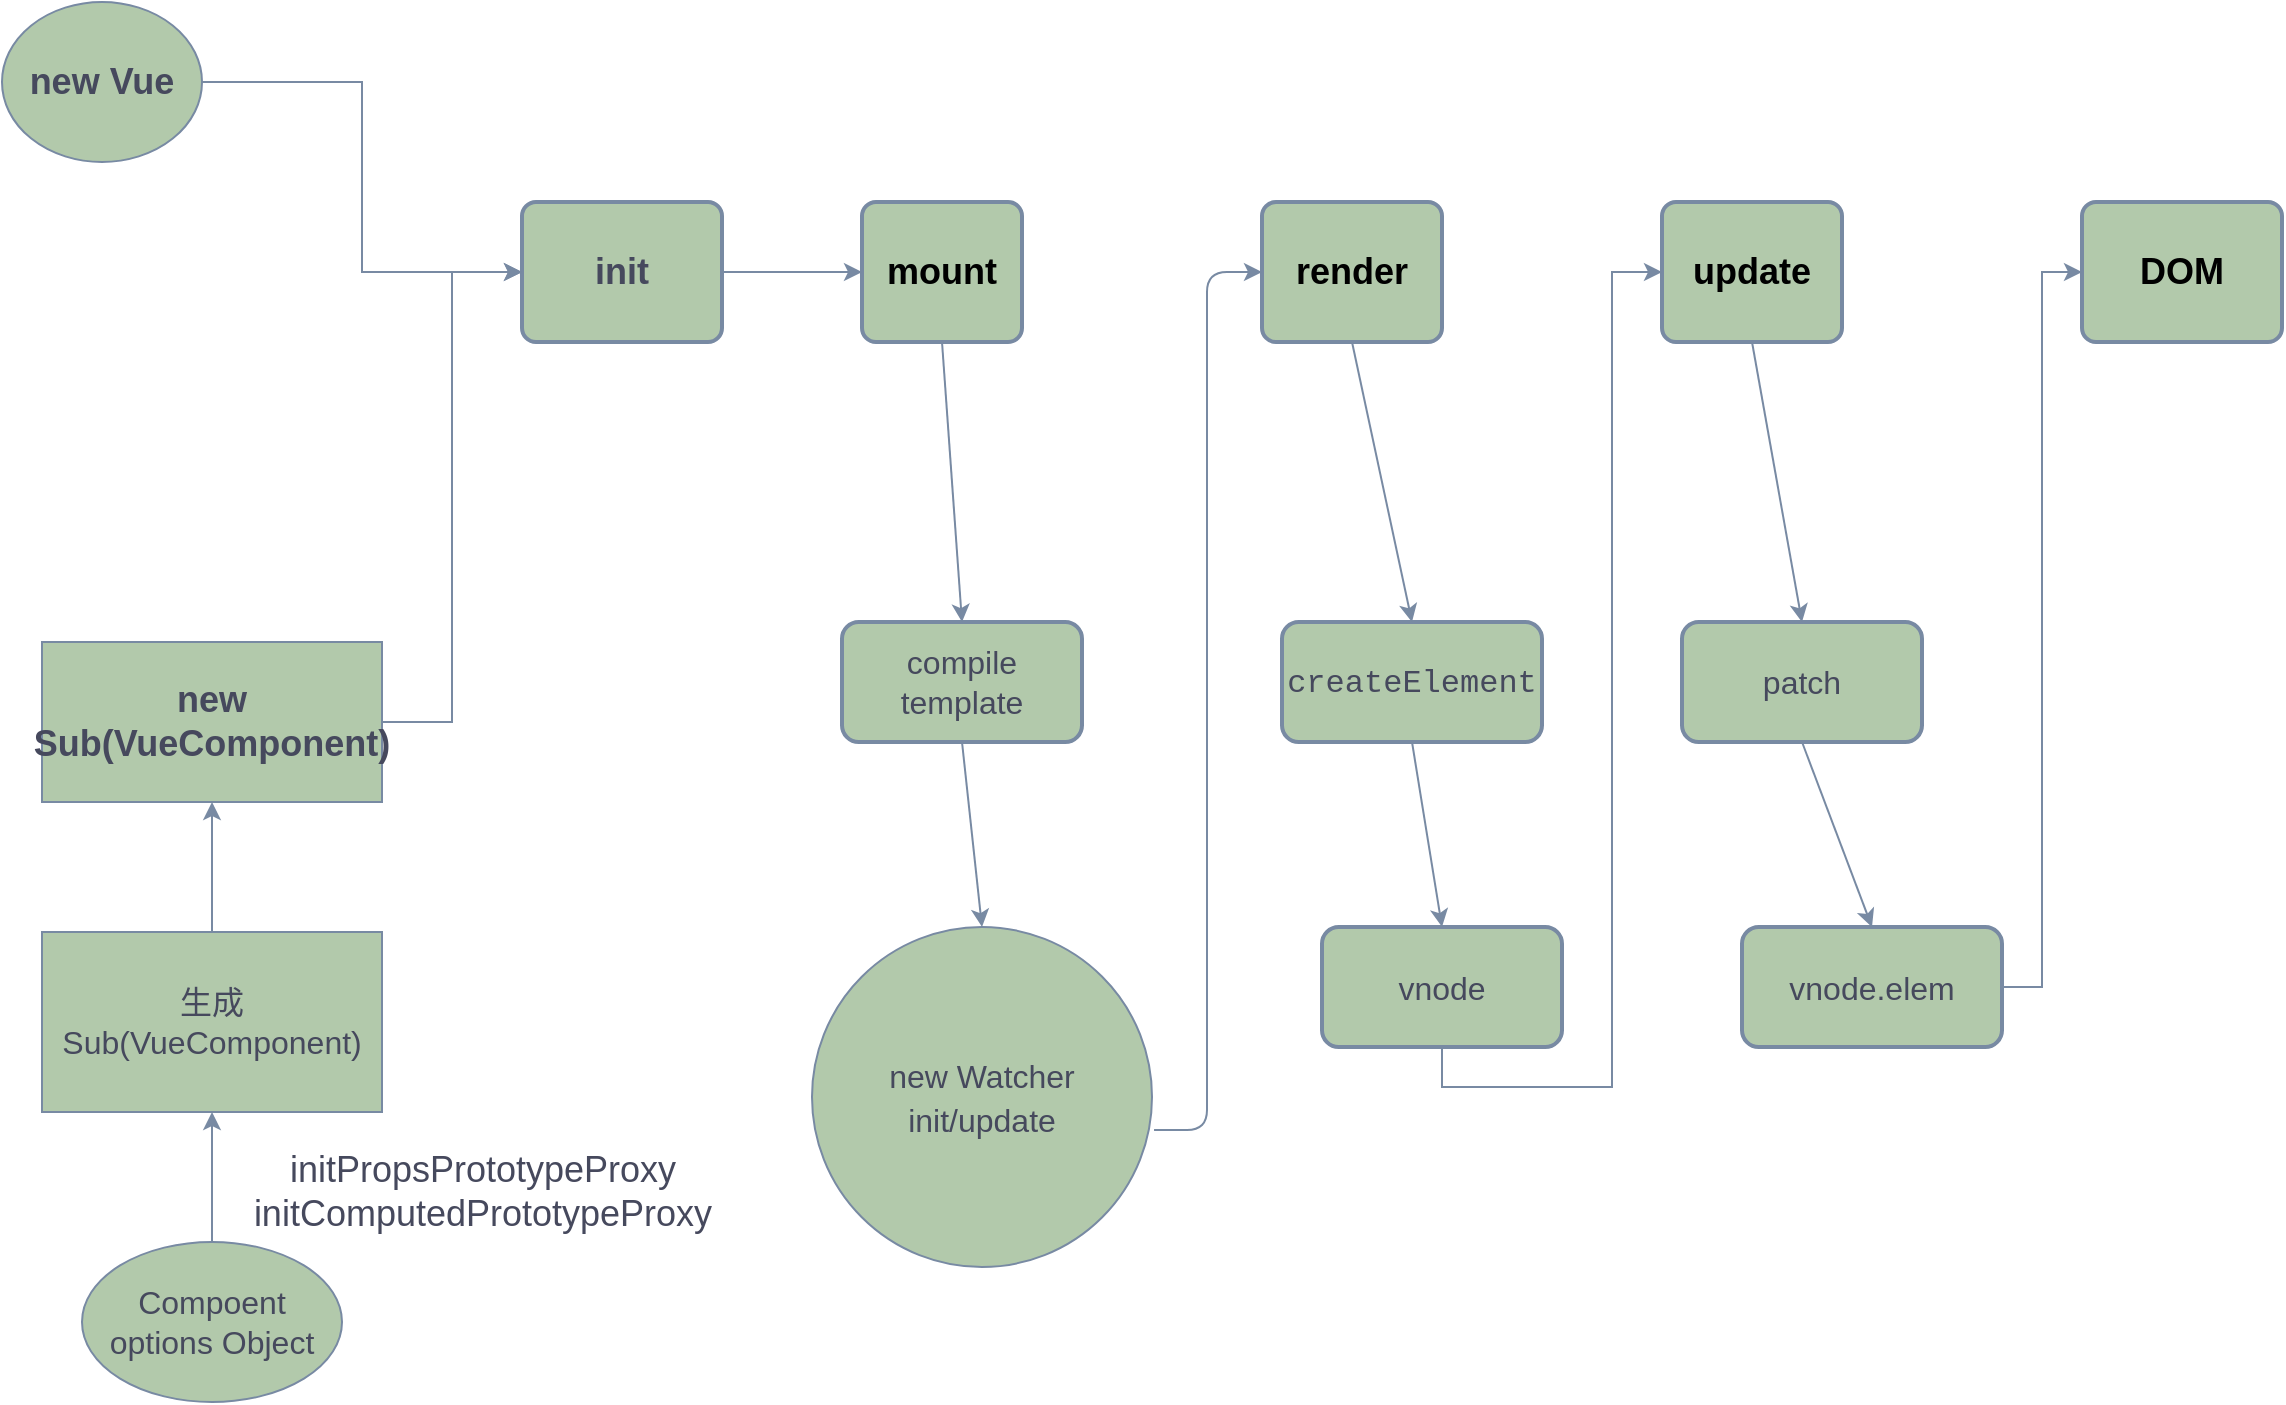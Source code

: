 <mxfile version="14.4.3" type="device" pages="3"><diagram id="nYphtCpsgesnmXy8XPTw" name="Vue/Component 实例化"><mxGraphModel dx="1426" dy="860" grid="1" gridSize="10" guides="1" tooltips="1" connect="1" arrows="1" fold="1" page="1" pageScale="1" pageWidth="1169" pageHeight="827" math="0" shadow="0"><root><mxCell id="0"/><mxCell id="1" parent="0"/><mxCell id="VDVIR2NOY_Hai55q-utt-70" style="edgeStyle=orthogonalEdgeStyle;rounded=0;orthogonalLoop=1;jettySize=auto;html=1;entryX=0;entryY=0.5;entryDx=0;entryDy=0;fontSize=16;fontColor=#46495D;strokeColor=#788AA3;" parent="1" source="VDVIR2NOY_Hai55q-utt-1" target="VDVIR2NOY_Hai55q-utt-26" edge="1"><mxGeometry relative="1" as="geometry"/></mxCell><mxCell id="VDVIR2NOY_Hai55q-utt-1" value="new Vue" style="ellipse;whiteSpace=wrap;html=1;fontSize=18;fillColor=#B2C9AB;strokeColor=#788AA3;fontColor=#46495D;labelBorderColor=none;labelBackgroundColor=none;fontStyle=1" parent="1" vertex="1"><mxGeometry x="10" y="30" width="100" height="80" as="geometry"/></mxCell><mxCell id="VDVIR2NOY_Hai55q-utt-15" value="&lt;meta charset=&quot;utf-8&quot; style=&quot;font-size: 18px;&quot;&gt;&lt;span style=&quot;color: rgb(0, 0, 0); font-family: helvetica; font-size: 18px; font-style: normal; letter-spacing: normal; text-align: center; text-indent: 0px; text-transform: none; word-spacing: 0px; display: inline; float: none;&quot;&gt;mount&lt;/span&gt;" style="rounded=1;whiteSpace=wrap;html=1;absoluteArcSize=1;arcSize=14;strokeWidth=2;fontSize=18;fillColor=#B2C9AB;strokeColor=#788AA3;fontColor=#46495D;labelBorderColor=none;labelBackgroundColor=none;fontStyle=1" parent="1" vertex="1"><mxGeometry x="440" y="130" width="80" height="70" as="geometry"/></mxCell><mxCell id="VDVIR2NOY_Hai55q-utt-20" value="&lt;span style=&quot;color: rgb(0, 0, 0); font-family: helvetica; font-size: 18px; font-style: normal; letter-spacing: normal; text-align: center; text-indent: 0px; text-transform: none; word-spacing: 0px; display: inline; float: none;&quot;&gt;render&lt;/span&gt;" style="rounded=1;whiteSpace=wrap;html=1;absoluteArcSize=1;arcSize=14;strokeWidth=2;fontSize=18;fillColor=#B2C9AB;strokeColor=#788AA3;fontColor=#46495D;labelBorderColor=none;labelBackgroundColor=none;fontStyle=1" parent="1" vertex="1"><mxGeometry x="640" y="130" width="90" height="70" as="geometry"/></mxCell><mxCell id="VDVIR2NOY_Hai55q-utt-22" value="&lt;span style=&quot;color: rgb(0, 0, 0); font-family: helvetica; font-size: 18px; font-style: normal; letter-spacing: normal; text-align: center; text-indent: 0px; text-transform: none; word-spacing: 0px; display: inline; float: none;&quot;&gt;update&lt;/span&gt;" style="rounded=1;whiteSpace=wrap;html=1;absoluteArcSize=1;arcSize=14;strokeWidth=2;fontSize=18;fillColor=#B2C9AB;strokeColor=#788AA3;fontColor=#46495D;labelBorderColor=none;labelBackgroundColor=none;fontStyle=1" parent="1" vertex="1"><mxGeometry x="840" y="130" width="90" height="70" as="geometry"/></mxCell><mxCell id="VDVIR2NOY_Hai55q-utt-28" value="" style="edgeStyle=orthogonalEdgeStyle;rounded=0;orthogonalLoop=1;jettySize=auto;html=1;fontSize=16;strokeColor=#788AA3;fontColor=#46495D;" parent="1" source="VDVIR2NOY_Hai55q-utt-26" target="VDVIR2NOY_Hai55q-utt-15" edge="1"><mxGeometry relative="1" as="geometry"/></mxCell><mxCell id="VDVIR2NOY_Hai55q-utt-26" value="&lt;font style=&quot;font-size: 18px;&quot;&gt;init&lt;/font&gt;" style="rounded=1;whiteSpace=wrap;html=1;absoluteArcSize=1;arcSize=14;strokeWidth=2;fontSize=18;fillColor=#B2C9AB;strokeColor=#788AA3;fontColor=#46495D;labelBorderColor=none;labelBackgroundColor=none;fontStyle=1" parent="1" vertex="1"><mxGeometry x="270" y="130" width="100" height="70" as="geometry"/></mxCell><mxCell id="VDVIR2NOY_Hai55q-utt-29" value="compile template" style="whiteSpace=wrap;html=1;rounded=1;strokeWidth=2;arcSize=14;fontSize=16;fillColor=#B2C9AB;strokeColor=#788AA3;fontColor=#46495D;" parent="1" vertex="1"><mxGeometry x="430" y="340" width="120" height="60" as="geometry"/></mxCell><mxCell id="VDVIR2NOY_Hai55q-utt-32" value="&lt;div style=&quot;font-family: menlo, monaco, &amp;quot;courier new&amp;quot;, monospace; line-height: 18px; font-size: 16px;&quot;&gt;&lt;span style=&quot;font-size: 16px;&quot;&gt;createElement&lt;/span&gt;&lt;/div&gt;" style="whiteSpace=wrap;html=1;rounded=1;strokeWidth=2;arcSize=14;fontSize=16;labelBorderColor=none;fillColor=#B2C9AB;strokeColor=#788AA3;fontColor=#46495D;" parent="1" vertex="1"><mxGeometry x="650" y="340" width="130" height="60" as="geometry"/></mxCell><mxCell id="VDVIR2NOY_Hai55q-utt-56" style="edgeStyle=orthogonalEdgeStyle;rounded=0;orthogonalLoop=1;jettySize=auto;html=1;exitX=0.5;exitY=1;exitDx=0;exitDy=0;entryX=0;entryY=0.5;entryDx=0;entryDy=0;fontSize=16;strokeColor=#788AA3;fontColor=#46495D;" parent="1" source="VDVIR2NOY_Hai55q-utt-34" target="VDVIR2NOY_Hai55q-utt-22" edge="1"><mxGeometry relative="1" as="geometry"><mxPoint x="850" y="230" as="targetPoint"/></mxGeometry></mxCell><mxCell id="VDVIR2NOY_Hai55q-utt-34" value="vnode" style="whiteSpace=wrap;html=1;rounded=1;strokeWidth=2;arcSize=14;fontSize=16;fillColor=#B2C9AB;strokeColor=#788AA3;fontColor=#46495D;" parent="1" vertex="1"><mxGeometry x="670" y="492.5" width="120" height="60" as="geometry"/></mxCell><mxCell id="VDVIR2NOY_Hai55q-utt-36" value="&lt;span style=&quot;color: rgb(0, 0, 0); font-family: helvetica; font-size: 18px; font-style: normal; letter-spacing: normal; text-align: center; text-indent: 0px; text-transform: none; word-spacing: 0px; display: inline; float: none;&quot;&gt;DOM&lt;/span&gt;" style="rounded=1;whiteSpace=wrap;html=1;absoluteArcSize=1;arcSize=14;strokeWidth=2;fontSize=18;fillColor=#B2C9AB;strokeColor=#788AA3;fontColor=#46495D;labelBorderColor=none;labelBackgroundColor=none;fontStyle=1" parent="1" vertex="1"><mxGeometry x="1050" y="130" width="100" height="70" as="geometry"/></mxCell><mxCell id="VDVIR2NOY_Hai55q-utt-39" value="patch" style="whiteSpace=wrap;html=1;rounded=1;strokeWidth=2;arcSize=14;fontSize=16;fillColor=#B2C9AB;strokeColor=#788AA3;fontColor=#46495D;" parent="1" vertex="1"><mxGeometry x="850" y="340" width="120" height="60" as="geometry"/></mxCell><mxCell id="VDVIR2NOY_Hai55q-utt-64" style="edgeStyle=orthogonalEdgeStyle;rounded=0;orthogonalLoop=1;jettySize=auto;html=1;entryX=0;entryY=0.5;entryDx=0;entryDy=0;fontSize=16;strokeColor=#788AA3;fontColor=#46495D;" parent="1" source="VDVIR2NOY_Hai55q-utt-41" target="VDVIR2NOY_Hai55q-utt-36" edge="1"><mxGeometry relative="1" as="geometry"/></mxCell><mxCell id="VDVIR2NOY_Hai55q-utt-41" value="vnode.elem" style="whiteSpace=wrap;html=1;rounded=1;strokeWidth=2;arcSize=14;fontSize=16;fillColor=#B2C9AB;strokeColor=#788AA3;fontColor=#46495D;" parent="1" vertex="1"><mxGeometry x="880" y="492.5" width="130" height="60" as="geometry"/></mxCell><mxCell id="VDVIR2NOY_Hai55q-utt-48" value="" style="edgeStyle=orthogonalEdgeStyle;rounded=0;orthogonalLoop=1;jettySize=auto;html=1;fontSize=16;strokeColor=#788AA3;fontColor=#46495D;" parent="1" source="VDVIR2NOY_Hai55q-utt-43" target="VDVIR2NOY_Hai55q-utt-47" edge="1"><mxGeometry relative="1" as="geometry"/></mxCell><mxCell id="VDVIR2NOY_Hai55q-utt-43" value="Compoent options Object" style="ellipse;whiteSpace=wrap;html=1;fontSize=16;fillColor=#B2C9AB;strokeColor=#788AA3;fontColor=#46495D;" parent="1" vertex="1"><mxGeometry x="50" y="650" width="130" height="80" as="geometry"/></mxCell><mxCell id="VDVIR2NOY_Hai55q-utt-50" value="" style="edgeStyle=orthogonalEdgeStyle;rounded=0;orthogonalLoop=1;jettySize=auto;html=1;fontSize=16;strokeColor=#788AA3;fontColor=#46495D;" parent="1" source="VDVIR2NOY_Hai55q-utt-47" target="VDVIR2NOY_Hai55q-utt-49" edge="1"><mxGeometry relative="1" as="geometry"/></mxCell><mxCell id="VDVIR2NOY_Hai55q-utt-47" value="生成 Sub(VueComponent)" style="whiteSpace=wrap;html=1;fontSize=16;fillColor=#B2C9AB;strokeColor=#788AA3;fontColor=#46495D;" parent="1" vertex="1"><mxGeometry x="30" y="495" width="170" height="90" as="geometry"/></mxCell><mxCell id="VDVIR2NOY_Hai55q-utt-72" style="edgeStyle=orthogonalEdgeStyle;rounded=0;orthogonalLoop=1;jettySize=auto;html=1;entryX=0;entryY=0.5;entryDx=0;entryDy=0;fontSize=16;fontColor=#46495D;strokeColor=#788AA3;" parent="1" source="VDVIR2NOY_Hai55q-utt-49" target="VDVIR2NOY_Hai55q-utt-26" edge="1"><mxGeometry relative="1" as="geometry"/></mxCell><mxCell id="VDVIR2NOY_Hai55q-utt-49" value="new Sub(VueComponent)" style="whiteSpace=wrap;html=1;fontSize=18;fillColor=#B2C9AB;strokeColor=#788AA3;fontColor=#46495D;labelBorderColor=none;labelBackgroundColor=none;fontStyle=1" parent="1" vertex="1"><mxGeometry x="30" y="350" width="170" height="80" as="geometry"/></mxCell><mxCell id="VDVIR2NOY_Hai55q-utt-52" value="" style="endArrow=classic;html=1;exitX=0.5;exitY=1;exitDx=0;exitDy=0;entryX=0.5;entryY=0;entryDx=0;entryDy=0;fontSize=16;strokeColor=#788AA3;fontColor=#46495D;" parent="1" source="VDVIR2NOY_Hai55q-utt-15" target="VDVIR2NOY_Hai55q-utt-29" edge="1"><mxGeometry width="50" height="50" relative="1" as="geometry"><mxPoint x="660" y="300" as="sourcePoint"/><mxPoint x="710" y="250" as="targetPoint"/></mxGeometry></mxCell><mxCell id="VDVIR2NOY_Hai55q-utt-57" value="" style="endArrow=classic;html=1;entryX=0.5;entryY=0;entryDx=0;entryDy=0;fontSize=16;exitX=0.5;exitY=1;exitDx=0;exitDy=0;strokeColor=#788AA3;fontColor=#46495D;" parent="1" source="VDVIR2NOY_Hai55q-utt-20" target="VDVIR2NOY_Hai55q-utt-32" edge="1"><mxGeometry width="50" height="50" relative="1" as="geometry"><mxPoint x="730" y="220" as="sourcePoint"/><mxPoint x="760" y="340" as="targetPoint"/></mxGeometry></mxCell><mxCell id="VDVIR2NOY_Hai55q-utt-59" value="" style="endArrow=classic;html=1;entryX=0.5;entryY=0;entryDx=0;entryDy=0;exitX=0.5;exitY=1;exitDx=0;exitDy=0;fontSize=16;strokeColor=#788AA3;fontColor=#46495D;" parent="1" source="VDVIR2NOY_Hai55q-utt-32" target="VDVIR2NOY_Hai55q-utt-34" edge="1"><mxGeometry width="50" height="50" relative="1" as="geometry"><mxPoint x="650" y="450" as="sourcePoint"/><mxPoint x="670" y="570" as="targetPoint"/></mxGeometry></mxCell><mxCell id="VDVIR2NOY_Hai55q-utt-61" value="" style="endArrow=classic;html=1;exitX=0.5;exitY=1;exitDx=0;exitDy=0;entryX=0.5;entryY=0;entryDx=0;entryDy=0;fontSize=16;strokeColor=#788AA3;fontColor=#46495D;" parent="1" source="VDVIR2NOY_Hai55q-utt-39" target="VDVIR2NOY_Hai55q-utt-41" edge="1"><mxGeometry width="50" height="50" relative="1" as="geometry"><mxPoint x="480.0" y="560" as="sourcePoint"/><mxPoint x="500.0" y="670" as="targetPoint"/></mxGeometry></mxCell><mxCell id="VDVIR2NOY_Hai55q-utt-62" value="" style="endArrow=classic;html=1;exitX=0.5;exitY=1;exitDx=0;exitDy=0;entryX=0.5;entryY=0;entryDx=0;entryDy=0;fontSize=16;strokeColor=#788AA3;fontColor=#46495D;" parent="1" source="VDVIR2NOY_Hai55q-utt-22" target="VDVIR2NOY_Hai55q-utt-39" edge="1"><mxGeometry width="50" height="50" relative="1" as="geometry"><mxPoint x="490.0" y="570" as="sourcePoint"/><mxPoint x="510.0" y="680" as="targetPoint"/></mxGeometry></mxCell><mxCell id="VDVIR2NOY_Hai55q-utt-79" style="edgeStyle=orthogonalEdgeStyle;curved=0;rounded=1;sketch=0;orthogonalLoop=1;jettySize=auto;html=1;entryX=0;entryY=0.5;entryDx=0;entryDy=0;strokeColor=#788AA3;fillColor=#B2C9AB;fontSize=18;fontColor=#46495D;exitX=1.006;exitY=0.597;exitDx=0;exitDy=0;exitPerimeter=0;" parent="1" source="VDVIR2NOY_Hai55q-utt-82" target="VDVIR2NOY_Hai55q-utt-20" edge="1"><mxGeometry relative="1" as="geometry"><mxPoint x="560" y="522.6" as="sourcePoint"/></mxGeometry></mxCell><mxCell id="VDVIR2NOY_Hai55q-utt-81" value="" style="endArrow=classic;html=1;exitX=0.5;exitY=1;exitDx=0;exitDy=0;entryX=0.5;entryY=0;entryDx=0;entryDy=0;fontSize=16;strokeColor=#788AA3;fontColor=#46495D;" parent="1" source="VDVIR2NOY_Hai55q-utt-29" edge="1"><mxGeometry width="50" height="50" relative="1" as="geometry"><mxPoint x="330" y="460" as="sourcePoint"/><mxPoint x="500" y="492.5" as="targetPoint"/></mxGeometry></mxCell><mxCell id="VDVIR2NOY_Hai55q-utt-82" value="&lt;span style=&quot;font-size: 16px&quot;&gt;new Watcher&lt;br&gt;init/update&lt;br&gt;&lt;/span&gt;" style="ellipse;whiteSpace=wrap;html=1;aspect=fixed;rounded=0;labelBackgroundColor=none;sketch=0;strokeColor=#788AA3;fillColor=#B2C9AB;fontSize=18;fontColor=#46495D;" parent="1" vertex="1"><mxGeometry x="415" y="492.5" width="170" height="170" as="geometry"/></mxCell><mxCell id="VDVIR2NOY_Hai55q-utt-83" value="initPropsPrototypeProxy&lt;br&gt;initComputedPrototypeProxy" style="text;html=1;align=center;verticalAlign=middle;resizable=0;points=[];autosize=1;fontSize=18;fontColor=#46495D;" parent="1" vertex="1"><mxGeometry x="130" y="600" width="240" height="50" as="geometry"/></mxCell></root></mxGraphModel></diagram><diagram id="NxqcGE3m3rpp3zo9WThp" name="initOptions"><mxGraphModel dx="1426" dy="860" grid="1" gridSize="10" guides="1" tooltips="1" connect="1" arrows="1" fold="1" page="1" pageScale="1" pageWidth="1169" pageHeight="827" math="0" shadow="0"><root><mxCell id="G2DLATC6TdOR3cQytXSb-0"/><mxCell id="G2DLATC6TdOR3cQytXSb-1" parent="G2DLATC6TdOR3cQytXSb-0"/><mxCell id="G2DLATC6TdOR3cQytXSb-2" value="&lt;meta charset=&quot;utf-8&quot; style=&quot;font-size: 18px;&quot;&gt;&lt;span style=&quot;color: rgb(0, 0, 0); font-family: helvetica; font-size: 18px; font-style: normal; letter-spacing: normal; text-align: center; text-indent: 0px; text-transform: none; word-spacing: 0px; display: inline; float: none;&quot;&gt;mount&lt;/span&gt;" style="rounded=1;whiteSpace=wrap;html=1;absoluteArcSize=1;arcSize=14;strokeWidth=2;fontSize=18;fillColor=#B2C9AB;strokeColor=#788AA3;fontColor=#46495D;labelBorderColor=none;labelBackgroundColor=none;fontStyle=1" parent="G2DLATC6TdOR3cQytXSb-1" vertex="1"><mxGeometry x="790" y="80" width="80" height="70" as="geometry"/></mxCell><mxCell id="G2DLATC6TdOR3cQytXSb-6" value="" style="edgeStyle=orthogonalEdgeStyle;curved=0;rounded=1;sketch=0;orthogonalLoop=1;jettySize=auto;html=1;strokeColor=#788AA3;fillColor=#B2C9AB;fontSize=18;fontColor=#46495D;" parent="G2DLATC6TdOR3cQytXSb-1" source="G2DLATC6TdOR3cQytXSb-4" edge="1"><mxGeometry relative="1" as="geometry"><mxPoint x="240" y="240" as="targetPoint"/></mxGeometry></mxCell><mxCell id="G2DLATC6TdOR3cQytXSb-4" value="&lt;font style=&quot;font-size: 18px&quot;&gt;initState&lt;/font&gt;" style="rounded=1;whiteSpace=wrap;html=1;absoluteArcSize=1;arcSize=14;strokeWidth=2;fontSize=18;fillColor=#B2C9AB;strokeColor=#788AA3;fontColor=#46495D;labelBorderColor=none;labelBackgroundColor=none;fontStyle=1" parent="G2DLATC6TdOR3cQytXSb-1" vertex="1"><mxGeometry x="150" y="120" width="100" height="70" as="geometry"/></mxCell><mxCell id="sWLdKDzeMx4VILPbVC6V-3" value="" style="edgeStyle=orthogonalEdgeStyle;rounded=0;orthogonalLoop=1;jettySize=auto;html=1;" edge="1" parent="G2DLATC6TdOR3cQytXSb-1" source="sWLdKDzeMx4VILPbVC6V-0" target="sWLdKDzeMx4VILPbVC6V-2"><mxGeometry relative="1" as="geometry"/></mxCell><mxCell id="sWLdKDzeMx4VILPbVC6V-0" value="initProps" style="whiteSpace=wrap;html=1;rounded=1;fontSize=18;fontColor=#46495D;fontStyle=1;strokeColor=#788AA3;strokeWidth=2;fillColor=#B2C9AB;arcSize=14;" vertex="1" parent="G2DLATC6TdOR3cQytXSb-1"><mxGeometry x="180" y="230" width="120" height="60" as="geometry"/></mxCell><mxCell id="sWLdKDzeMx4VILPbVC6V-5" value="" style="edgeStyle=orthogonalEdgeStyle;rounded=0;orthogonalLoop=1;jettySize=auto;html=1;" edge="1" parent="G2DLATC6TdOR3cQytXSb-1" source="sWLdKDzeMx4VILPbVC6V-2" target="sWLdKDzeMx4VILPbVC6V-4"><mxGeometry relative="1" as="geometry"/></mxCell><mxCell id="sWLdKDzeMx4VILPbVC6V-2" value="initMethods" style="whiteSpace=wrap;html=1;rounded=1;fontSize=18;fontColor=#46495D;fontStyle=1;strokeColor=#788AA3;strokeWidth=2;fillColor=#B2C9AB;arcSize=14;" vertex="1" parent="G2DLATC6TdOR3cQytXSb-1"><mxGeometry x="180" y="330" width="120" height="60" as="geometry"/></mxCell><mxCell id="sWLdKDzeMx4VILPbVC6V-7" value="" style="edgeStyle=orthogonalEdgeStyle;rounded=0;orthogonalLoop=1;jettySize=auto;html=1;" edge="1" parent="G2DLATC6TdOR3cQytXSb-1" source="sWLdKDzeMx4VILPbVC6V-4" target="sWLdKDzeMx4VILPbVC6V-6"><mxGeometry relative="1" as="geometry"/></mxCell><mxCell id="sWLdKDzeMx4VILPbVC6V-4" value="initData" style="whiteSpace=wrap;html=1;rounded=1;fontSize=18;fontColor=#46495D;fontStyle=1;strokeColor=#788AA3;strokeWidth=2;fillColor=#B2C9AB;arcSize=14;" vertex="1" parent="G2DLATC6TdOR3cQytXSb-1"><mxGeometry x="180" y="430" width="120" height="60" as="geometry"/></mxCell><mxCell id="sWLdKDzeMx4VILPbVC6V-9" value="" style="edgeStyle=orthogonalEdgeStyle;rounded=0;orthogonalLoop=1;jettySize=auto;html=1;" edge="1" parent="G2DLATC6TdOR3cQytXSb-1" source="sWLdKDzeMx4VILPbVC6V-6" target="sWLdKDzeMx4VILPbVC6V-8"><mxGeometry relative="1" as="geometry"/></mxCell><mxCell id="sWLdKDzeMx4VILPbVC6V-6" value="initComputed" style="whiteSpace=wrap;html=1;rounded=1;fontSize=18;fontColor=#46495D;fontStyle=1;strokeColor=#788AA3;strokeWidth=2;fillColor=#B2C9AB;arcSize=14;" vertex="1" parent="G2DLATC6TdOR3cQytXSb-1"><mxGeometry x="180" y="540" width="120" height="60" as="geometry"/></mxCell><mxCell id="sWLdKDzeMx4VILPbVC6V-8" value="initWatch" style="whiteSpace=wrap;html=1;rounded=1;fontSize=18;fontColor=#46495D;fontStyle=1;strokeColor=#788AA3;strokeWidth=2;fillColor=#B2C9AB;arcSize=14;" vertex="1" parent="G2DLATC6TdOR3cQytXSb-1"><mxGeometry x="180" y="640" width="120" height="60" as="geometry"/></mxCell><mxCell id="sWLdKDzeMx4VILPbVC6V-12" style="edgeStyle=orthogonalEdgeStyle;rounded=0;orthogonalLoop=1;jettySize=auto;html=1;" edge="1" parent="G2DLATC6TdOR3cQytXSb-1" source="sWLdKDzeMx4VILPbVC6V-8"><mxGeometry relative="1" as="geometry"><mxPoint x="790" y="110" as="targetPoint"/><mxPoint x="300" y="670" as="sourcePoint"/><Array as="points"><mxPoint x="400" y="670"/><mxPoint x="400" y="110"/><mxPoint x="790" y="110"/></Array></mxGeometry></mxCell><mxCell id="sWLdKDzeMx4VILPbVC6V-13" value="and so on......." style="edgeLabel;html=1;align=center;verticalAlign=middle;resizable=0;points=[];" vertex="1" connectable="0" parent="sWLdKDzeMx4VILPbVC6V-12"><mxGeometry x="0.585" y="-2" relative="1" as="geometry"><mxPoint as="offset"/></mxGeometry></mxCell><mxCell id="sWLdKDzeMx4VILPbVC6V-16" style="edgeStyle=orthogonalEdgeStyle;rounded=0;orthogonalLoop=1;jettySize=auto;html=1;entryX=0;entryY=0.5;entryDx=0;entryDy=0;" edge="1" parent="G2DLATC6TdOR3cQytXSb-1" source="sWLdKDzeMx4VILPbVC6V-14" target="G2DLATC6TdOR3cQytXSb-4"><mxGeometry relative="1" as="geometry"/></mxCell><mxCell id="sWLdKDzeMx4VILPbVC6V-14" value="&lt;font style=&quot;font-size: 18px&quot;&gt;init&lt;br&gt;&lt;/font&gt;" style="rounded=1;whiteSpace=wrap;html=1;absoluteArcSize=1;arcSize=14;strokeWidth=2;fontSize=18;fillColor=#B2C9AB;strokeColor=#788AA3;fontColor=#46495D;labelBorderColor=none;labelBackgroundColor=none;fontStyle=1" vertex="1" parent="G2DLATC6TdOR3cQytXSb-1"><mxGeometry x="10" y="80" width="100" height="70" as="geometry"/></mxCell></root></mxGraphModel></diagram><diagram id="zUE3danoWGrtczNT0pql" name="dep-watcher"><mxGraphModel dx="1426" dy="1687" grid="1" gridSize="10" guides="1" tooltips="1" connect="1" arrows="1" fold="1" page="1" pageScale="1" pageWidth="1169" pageHeight="827" math="0" shadow="0"><root><mxCell id="PHmEpzpqSccx-iCjoh9v-0"/><mxCell id="PHmEpzpqSccx-iCjoh9v-1" parent="PHmEpzpqSccx-iCjoh9v-0"/><mxCell id="hTSfCt1aQ6T2RVrLYCsh-5" value="" style="edgeStyle=orthogonalEdgeStyle;rounded=0;orthogonalLoop=1;jettySize=auto;html=1;" edge="1" parent="PHmEpzpqSccx-iCjoh9v-1" target="hTSfCt1aQ6T2RVrLYCsh-4"><mxGeometry relative="1" as="geometry"><mxPoint x="340" y="190" as="sourcePoint"/><Array as="points"><mxPoint x="340" y="110"/></Array></mxGeometry></mxCell><mxCell id="hTSfCt1aQ6T2RVrLYCsh-7" value="" style="edgeStyle=orthogonalEdgeStyle;rounded=0;orthogonalLoop=1;jettySize=auto;html=1;" edge="1" parent="PHmEpzpqSccx-iCjoh9v-1" source="hTSfCt1aQ6T2RVrLYCsh-3" target="hTSfCt1aQ6T2RVrLYCsh-6"><mxGeometry relative="1" as="geometry"/></mxCell><mxCell id="hTSfCt1aQ6T2RVrLYCsh-3" value="&lt;font style=&quot;font-size: 18px&quot;&gt;defineReactive&lt;/font&gt;" style="rounded=1;whiteSpace=wrap;html=1;absoluteArcSize=1;arcSize=14;strokeWidth=2;fontSize=18;fillColor=#B2C9AB;strokeColor=#788AA3;fontColor=#46495D;labelBorderColor=none;labelBackgroundColor=none;fontStyle=1" vertex="1" parent="PHmEpzpqSccx-iCjoh9v-1"><mxGeometry x="90" y="90" width="190" height="170" as="geometry"/></mxCell><mxCell id="hTSfCt1aQ6T2RVrLYCsh-11" style="edgeStyle=orthogonalEdgeStyle;rounded=0;orthogonalLoop=1;jettySize=auto;html=1;entryX=0;entryY=0.588;entryDx=0;entryDy=0;entryPerimeter=0;" edge="1" parent="PHmEpzpqSccx-iCjoh9v-1" source="hTSfCt1aQ6T2RVrLYCsh-4" target="hTSfCt1aQ6T2RVrLYCsh-9"><mxGeometry relative="1" as="geometry"/></mxCell><mxCell id="hTSfCt1aQ6T2RVrLYCsh-4" value="getter" style="ellipse;whiteSpace=wrap;html=1;rounded=1;fontSize=18;fontColor=#46495D;fontStyle=1;strokeColor=#788AA3;strokeWidth=2;fillColor=#B2C9AB;arcSize=14;" vertex="1" parent="PHmEpzpqSccx-iCjoh9v-1"><mxGeometry x="400" y="70" width="120" height="80" as="geometry"/></mxCell><mxCell id="hTSfCt1aQ6T2RVrLYCsh-13" style="edgeStyle=orthogonalEdgeStyle;rounded=0;orthogonalLoop=1;jettySize=auto;html=1;entryX=0.5;entryY=1;entryDx=0;entryDy=0;" edge="1" parent="PHmEpzpqSccx-iCjoh9v-1" source="hTSfCt1aQ6T2RVrLYCsh-6" target="hTSfCt1aQ6T2RVrLYCsh-9"><mxGeometry relative="1" as="geometry"><mxPoint x="910" y="330" as="targetPoint"/><Array as="points"><mxPoint x="790" y="250"/></Array></mxGeometry></mxCell><mxCell id="hTSfCt1aQ6T2RVrLYCsh-6" value="setter" style="ellipse;whiteSpace=wrap;html=1;rounded=1;fontSize=18;fontColor=#46495D;fontStyle=1;strokeColor=#788AA3;strokeWidth=2;fillColor=#B2C9AB;arcSize=14;" vertex="1" parent="PHmEpzpqSccx-iCjoh9v-1"><mxGeometry x="400" y="210" width="120" height="80" as="geometry"/></mxCell><mxCell id="hTSfCt1aQ6T2RVrLYCsh-19" value="" style="edgeStyle=orthogonalEdgeStyle;rounded=0;orthogonalLoop=1;jettySize=auto;html=1;" edge="1" parent="PHmEpzpqSccx-iCjoh9v-1" source="hTSfCt1aQ6T2RVrLYCsh-9" target="hTSfCt1aQ6T2RVrLYCsh-18"><mxGeometry relative="1" as="geometry"><Array as="points"><mxPoint x="790" y="90"/><mxPoint x="790" y="90"/></Array></mxGeometry></mxCell><mxCell id="Ja7aPKBhOBdOSWHRe32R-17" value="update" style="edgeLabel;html=1;align=center;verticalAlign=middle;resizable=0;points=[];" vertex="1" connectable="0" parent="hTSfCt1aQ6T2RVrLYCsh-19"><mxGeometry x="-0.075" y="-1" relative="1" as="geometry"><mxPoint as="offset"/></mxGeometry></mxCell><mxCell id="Ja7aPKBhOBdOSWHRe32R-19" style="edgeStyle=orthogonalEdgeStyle;rounded=0;orthogonalLoop=1;jettySize=auto;html=1;entryX=0;entryY=0.5;entryDx=0;entryDy=0;" edge="1" parent="PHmEpzpqSccx-iCjoh9v-1" source="hTSfCt1aQ6T2RVrLYCsh-9" target="Ja7aPKBhOBdOSWHRe32R-16"><mxGeometry relative="1" as="geometry"/></mxCell><mxCell id="Ja7aPKBhOBdOSWHRe32R-20" value="update" style="edgeLabel;html=1;align=center;verticalAlign=middle;resizable=0;points=[];" vertex="1" connectable="0" parent="Ja7aPKBhOBdOSWHRe32R-19"><mxGeometry x="0.086" y="-2" relative="1" as="geometry"><mxPoint as="offset"/></mxGeometry></mxCell><mxCell id="Ja7aPKBhOBdOSWHRe32R-25" style="edgeStyle=orthogonalEdgeStyle;rounded=0;orthogonalLoop=1;jettySize=auto;html=1;entryX=0;entryY=0.5;entryDx=0;entryDy=0;" edge="1" parent="PHmEpzpqSccx-iCjoh9v-1" target="Ja7aPKBhOBdOSWHRe32R-23"><mxGeometry relative="1" as="geometry"><mxPoint x="820" y="173" as="sourcePoint"/><Array as="points"><mxPoint x="820" y="380"/></Array></mxGeometry></mxCell><mxCell id="Ja7aPKBhOBdOSWHRe32R-26" value="update&lt;br&gt;run callback" style="edgeLabel;html=1;align=center;verticalAlign=middle;resizable=0;points=[];" vertex="1" connectable="0" parent="Ja7aPKBhOBdOSWHRe32R-25"><mxGeometry x="0.591" y="-2" relative="1" as="geometry"><mxPoint as="offset"/></mxGeometry></mxCell><mxCell id="hTSfCt1aQ6T2RVrLYCsh-9" value="Dep" style="shape=cylinder;whiteSpace=wrap;html=1;boundedLbl=1;backgroundOutline=1;rounded=1;fontSize=18;fontColor=#46495D;fontStyle=1;strokeColor=#788AA3;strokeWidth=2;fillColor=#B2C9AB;arcSize=14;" vertex="1" parent="PHmEpzpqSccx-iCjoh9v-1"><mxGeometry x="760" y="135" width="60" height="75" as="geometry"/></mxCell><mxCell id="hTSfCt1aQ6T2RVrLYCsh-14" value="dep.depend() -&amp;gt; &lt;br&gt;收集 Render/Computed/user Watcher" style="text;html=1;align=center;verticalAlign=middle;resizable=0;points=[];autosize=1;" vertex="1" parent="PHmEpzpqSccx-iCjoh9v-1"><mxGeometry x="535" y="75" width="220" height="30" as="geometry"/></mxCell><mxCell id="hTSfCt1aQ6T2RVrLYCsh-15" value="dep.notify() -&amp;gt; &lt;br&gt;触发调用 Render/Computed/user Watcher" style="text;html=1;align=center;verticalAlign=middle;resizable=0;points=[];autosize=1;" vertex="1" parent="PHmEpzpqSccx-iCjoh9v-1"><mxGeometry x="525" y="255" width="240" height="30" as="geometry"/></mxCell><mxCell id="hTSfCt1aQ6T2RVrLYCsh-20" style="edgeStyle=orthogonalEdgeStyle;rounded=0;orthogonalLoop=1;jettySize=auto;html=1;entryX=0.5;entryY=0;entryDx=0;entryDy=0;" edge="1" parent="PHmEpzpqSccx-iCjoh9v-1" source="hTSfCt1aQ6T2RVrLYCsh-18" target="hTSfCt1aQ6T2RVrLYCsh-4"><mxGeometry relative="1" as="geometry"><Array as="points"><mxPoint x="460" y="15"/></Array></mxGeometry></mxCell><mxCell id="hTSfCt1aQ6T2RVrLYCsh-18" value="Render Watcher" style="shape=hexagon;perimeter=hexagonPerimeter2;whiteSpace=wrap;html=1;fixedSize=1;rounded=1;fontSize=18;fontColor=#46495D;fontStyle=1;strokeColor=#788AA3;strokeWidth=2;fillColor=#B2C9AB;arcSize=14;" vertex="1" parent="PHmEpzpqSccx-iCjoh9v-1"><mxGeometry x="730" y="-25" width="120" height="80" as="geometry"/></mxCell><mxCell id="hTSfCt1aQ6T2RVrLYCsh-21" value="watcher 调用 updateComponent -&amp;gt; render -&amp;gt; trigger getter&lt;br&gt;&amp;nbsp;1. 初始化 updateComponent&amp;nbsp;&lt;br&gt;2. dep.notify updateComponent" style="text;html=1;align=center;verticalAlign=middle;resizable=0;points=[];autosize=1;rotation=0;" vertex="1" parent="PHmEpzpqSccx-iCjoh9v-1"><mxGeometry x="430" y="-40" width="330" height="50" as="geometry"/></mxCell><mxCell id="Ja7aPKBhOBdOSWHRe32R-2" style="edgeStyle=orthogonalEdgeStyle;rounded=0;orthogonalLoop=1;jettySize=auto;html=1;" edge="1" parent="PHmEpzpqSccx-iCjoh9v-1" source="Ja7aPKBhOBdOSWHRe32R-0" target="hTSfCt1aQ6T2RVrLYCsh-18"><mxGeometry relative="1" as="geometry"/></mxCell><mxCell id="Ja7aPKBhOBdOSWHRe32R-0" value="mounted" style="rhombus;whiteSpace=wrap;html=1;rounded=1;fontSize=18;fontColor=#46495D;fontStyle=1;strokeColor=#788AA3;strokeWidth=2;fillColor=#B2C9AB;arcSize=14;" vertex="1" parent="PHmEpzpqSccx-iCjoh9v-1"><mxGeometry x="725" y="-230" width="130" height="80" as="geometry"/></mxCell><mxCell id="Ja7aPKBhOBdOSWHRe32R-3" value="实例化 Watcher" style="text;html=1;align=center;verticalAlign=middle;resizable=0;points=[];autosize=1;" vertex="1" parent="PHmEpzpqSccx-iCjoh9v-1"><mxGeometry x="790" y="-100" width="100" height="20" as="geometry"/></mxCell><mxCell id="Ja7aPKBhOBdOSWHRe32R-34" style="edgeStyle=orthogonalEdgeStyle;rounded=0;orthogonalLoop=1;jettySize=auto;html=1;" edge="1" parent="PHmEpzpqSccx-iCjoh9v-1" source="Ja7aPKBhOBdOSWHRe32R-16"><mxGeometry relative="1" as="geometry"><mxPoint x="479" y="70" as="targetPoint"/><Array as="points"><mxPoint x="990" y="-270"/><mxPoint x="480" y="-270"/></Array></mxGeometry></mxCell><mxCell id="Ja7aPKBhOBdOSWHRe32R-16" value="computed watcher" style="shape=hexagon;perimeter=hexagonPerimeter2;whiteSpace=wrap;html=1;fixedSize=1;rounded=1;fontSize=18;fontColor=#46495D;fontStyle=1;strokeColor=#788AA3;strokeWidth=2;fillColor=#B2C9AB;arcSize=14;" vertex="1" parent="PHmEpzpqSccx-iCjoh9v-1"><mxGeometry x="930" y="135" width="120" height="80" as="geometry"/></mxCell><mxCell id="Ja7aPKBhOBdOSWHRe32R-21" value="dep 收集 computed watcher" style="text;html=1;align=center;verticalAlign=middle;resizable=0;points=[];autosize=1;" vertex="1" parent="PHmEpzpqSccx-iCjoh9v-1"><mxGeometry x="915" y="220" width="160" height="20" as="geometry"/></mxCell><mxCell id="Ja7aPKBhOBdOSWHRe32R-22" value="update watcher.value" style="text;html=1;align=center;verticalAlign=middle;resizable=0;points=[];autosize=1;" vertex="1" parent="PHmEpzpqSccx-iCjoh9v-1"><mxGeometry x="930" y="240" width="130" height="20" as="geometry"/></mxCell><mxCell id="Ja7aPKBhOBdOSWHRe32R-35" style="edgeStyle=orthogonalEdgeStyle;rounded=0;orthogonalLoop=1;jettySize=auto;html=1;entryX=0.333;entryY=0;entryDx=0;entryDy=0;entryPerimeter=0;" edge="1" parent="PHmEpzpqSccx-iCjoh9v-1" source="Ja7aPKBhOBdOSWHRe32R-23" target="hTSfCt1aQ6T2RVrLYCsh-4"><mxGeometry relative="1" as="geometry"><mxPoint x="440" y="-322" as="targetPoint"/><Array as="points"><mxPoint x="1080" y="380"/><mxPoint x="1080" y="-322"/><mxPoint x="440" y="-322"/></Array></mxGeometry></mxCell><mxCell id="Ja7aPKBhOBdOSWHRe32R-23" value="user watcher" style="shape=hexagon;perimeter=hexagonPerimeter2;whiteSpace=wrap;html=1;fixedSize=1;rounded=1;fontSize=18;fontColor=#46495D;fontStyle=1;strokeColor=#788AA3;strokeWidth=2;fillColor=#B2C9AB;arcSize=14;" vertex="1" parent="PHmEpzpqSccx-iCjoh9v-1"><mxGeometry x="940" y="340" width="120" height="80" as="geometry"/></mxCell><mxCell id="Ja7aPKBhOBdOSWHRe32R-36" value="初始化 initComputed evaluate watcher value 访问 getter" style="text;html=1;align=center;verticalAlign=middle;resizable=0;points=[];autosize=1;" vertex="1" parent="PHmEpzpqSccx-iCjoh9v-1"><mxGeometry x="560" y="-270" width="310" height="20" as="geometry"/></mxCell><mxCell id="Ja7aPKBhOBdOSWHRe32R-37" value="初始化 initWatcher 直接访问 value getter" style="text;html=1;align=center;verticalAlign=middle;resizable=0;points=[];autosize=1;" vertex="1" parent="PHmEpzpqSccx-iCjoh9v-1"><mxGeometry x="585" y="-320" width="230" height="20" as="geometry"/></mxCell></root></mxGraphModel></diagram></mxfile>